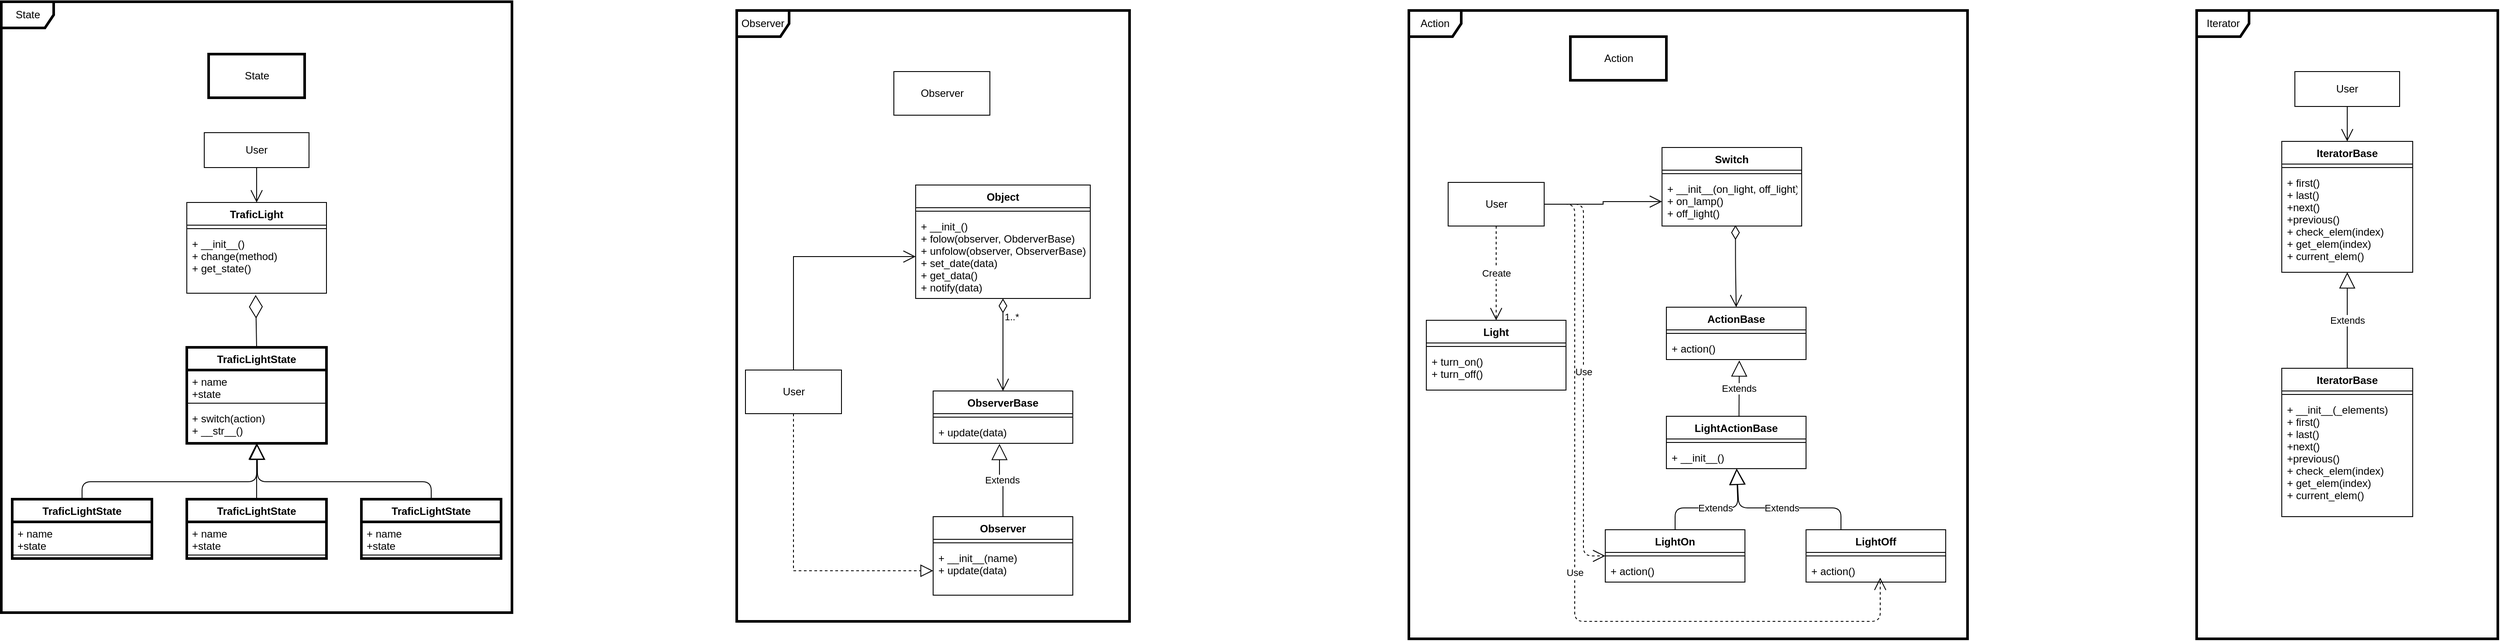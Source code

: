 <mxfile version="14.6.11" type="github">
  <diagram id="C5RBs43oDa-KdzZeNtuy" name="Page-1">
    <mxGraphModel dx="2310" dy="799" grid="1" gridSize="10" guides="1" tooltips="1" connect="1" arrows="1" fold="1" page="1" pageScale="1" pageWidth="827" pageHeight="1169" math="0" shadow="0">
      <root>
        <mxCell id="WIyWlLk6GJQsqaUBKTNV-0" />
        <mxCell id="WIyWlLk6GJQsqaUBKTNV-1" parent="WIyWlLk6GJQsqaUBKTNV-0" />
        <mxCell id="0SHu6hE-PkKvcGbJ-4ND-0" value="Observer" style="html=1;" vertex="1" parent="WIyWlLk6GJQsqaUBKTNV-1">
          <mxGeometry x="510" y="120" width="110" height="50" as="geometry" />
        </mxCell>
        <mxCell id="0SHu6hE-PkKvcGbJ-4ND-1" value="Object" style="swimlane;fontStyle=1;align=center;verticalAlign=top;childLayout=stackLayout;horizontal=1;startSize=26;horizontalStack=0;resizeParent=1;resizeParentMax=0;resizeLast=0;collapsible=1;marginBottom=0;" vertex="1" parent="WIyWlLk6GJQsqaUBKTNV-1">
          <mxGeometry x="535" y="250" width="200" height="130" as="geometry" />
        </mxCell>
        <mxCell id="0SHu6hE-PkKvcGbJ-4ND-2" value="" style="line;strokeWidth=1;fillColor=none;align=left;verticalAlign=middle;spacingTop=-1;spacingLeft=3;spacingRight=3;rotatable=0;labelPosition=right;points=[];portConstraint=eastwest;" vertex="1" parent="0SHu6hE-PkKvcGbJ-4ND-1">
          <mxGeometry y="26" width="200" height="8" as="geometry" />
        </mxCell>
        <mxCell id="0SHu6hE-PkKvcGbJ-4ND-3" value="+ __init_()&#xa;+ folow(observer, ObderverBase)&#xa;+ unfolow(observer, ObserverBase)&#xa;+ set_date(data)&#xa;+ get_data()&#xa;+ notify(data)" style="text;strokeColor=none;fillColor=none;align=left;verticalAlign=top;spacingLeft=4;spacingRight=4;overflow=hidden;rotatable=0;points=[[0,0.5],[1,0.5]];portConstraint=eastwest;" vertex="1" parent="0SHu6hE-PkKvcGbJ-4ND-1">
          <mxGeometry y="34" width="200" height="96" as="geometry" />
        </mxCell>
        <mxCell id="0SHu6hE-PkKvcGbJ-4ND-4" value="ObserverBase" style="swimlane;fontStyle=1;align=center;verticalAlign=top;childLayout=stackLayout;horizontal=1;startSize=26;horizontalStack=0;resizeParent=1;resizeParentMax=0;resizeLast=0;collapsible=1;marginBottom=0;" vertex="1" parent="WIyWlLk6GJQsqaUBKTNV-1">
          <mxGeometry x="555" y="486" width="160" height="60" as="geometry" />
        </mxCell>
        <mxCell id="0SHu6hE-PkKvcGbJ-4ND-5" value="" style="line;strokeWidth=1;fillColor=none;align=left;verticalAlign=middle;spacingTop=-1;spacingLeft=3;spacingRight=3;rotatable=0;labelPosition=right;points=[];portConstraint=eastwest;" vertex="1" parent="0SHu6hE-PkKvcGbJ-4ND-4">
          <mxGeometry y="26" width="160" height="8" as="geometry" />
        </mxCell>
        <mxCell id="0SHu6hE-PkKvcGbJ-4ND-6" value="+ update(data)" style="text;strokeColor=none;fillColor=none;align=left;verticalAlign=top;spacingLeft=4;spacingRight=4;overflow=hidden;rotatable=0;points=[[0,0.5],[1,0.5]];portConstraint=eastwest;" vertex="1" parent="0SHu6hE-PkKvcGbJ-4ND-4">
          <mxGeometry y="34" width="160" height="26" as="geometry" />
        </mxCell>
        <mxCell id="0SHu6hE-PkKvcGbJ-4ND-7" value="Observer" style="swimlane;fontStyle=1;align=center;verticalAlign=top;childLayout=stackLayout;horizontal=1;startSize=26;horizontalStack=0;resizeParent=1;resizeParentMax=0;resizeLast=0;collapsible=1;marginBottom=0;" vertex="1" parent="WIyWlLk6GJQsqaUBKTNV-1">
          <mxGeometry x="555" y="630" width="160" height="90" as="geometry" />
        </mxCell>
        <mxCell id="0SHu6hE-PkKvcGbJ-4ND-8" value="" style="line;strokeWidth=1;fillColor=none;align=left;verticalAlign=middle;spacingTop=-1;spacingLeft=3;spacingRight=3;rotatable=0;labelPosition=right;points=[];portConstraint=eastwest;" vertex="1" parent="0SHu6hE-PkKvcGbJ-4ND-7">
          <mxGeometry y="26" width="160" height="8" as="geometry" />
        </mxCell>
        <mxCell id="0SHu6hE-PkKvcGbJ-4ND-9" value="+ __init__(name)&#xa;+ update(data)" style="text;strokeColor=none;fillColor=none;align=left;verticalAlign=top;spacingLeft=4;spacingRight=4;overflow=hidden;rotatable=0;points=[[0,0.5],[1,0.5]];portConstraint=eastwest;" vertex="1" parent="0SHu6hE-PkKvcGbJ-4ND-7">
          <mxGeometry y="34" width="160" height="56" as="geometry" />
        </mxCell>
        <mxCell id="0SHu6hE-PkKvcGbJ-4ND-10" value="Extends" style="endArrow=block;endSize=16;endFill=0;html=1;rounded=0;edgeStyle=orthogonalEdgeStyle;entryX=0.475;entryY=1.022;entryDx=0;entryDy=0;entryPerimeter=0;exitX=0.5;exitY=0;exitDx=0;exitDy=0;" edge="1" parent="WIyWlLk6GJQsqaUBKTNV-1" source="0SHu6hE-PkKvcGbJ-4ND-7" target="0SHu6hE-PkKvcGbJ-4ND-6">
          <mxGeometry width="160" relative="1" as="geometry">
            <mxPoint x="375" y="610" as="sourcePoint" />
            <mxPoint x="535" y="610" as="targetPoint" />
          </mxGeometry>
        </mxCell>
        <mxCell id="0SHu6hE-PkKvcGbJ-4ND-12" value="" style="endArrow=open;endFill=1;endSize=12;html=1;rounded=0;edgeStyle=orthogonalEdgeStyle;exitX=0.5;exitY=0;exitDx=0;exitDy=0;" edge="1" parent="WIyWlLk6GJQsqaUBKTNV-1" target="0SHu6hE-PkKvcGbJ-4ND-3" source="0SHu6hE-PkKvcGbJ-4ND-14">
          <mxGeometry width="160" relative="1" as="geometry">
            <mxPoint x="400" y="460" as="sourcePoint" />
            <mxPoint x="235" y="490" as="targetPoint" />
          </mxGeometry>
        </mxCell>
        <mxCell id="0SHu6hE-PkKvcGbJ-4ND-13" value="" style="endArrow=block;dashed=1;endFill=0;endSize=12;html=1;rounded=0;edgeStyle=orthogonalEdgeStyle;entryX=0;entryY=0.5;entryDx=0;entryDy=0;exitX=0.5;exitY=1;exitDx=0;exitDy=0;" edge="1" parent="WIyWlLk6GJQsqaUBKTNV-1" target="0SHu6hE-PkKvcGbJ-4ND-9" source="0SHu6hE-PkKvcGbJ-4ND-14">
          <mxGeometry width="160" relative="1" as="geometry">
            <mxPoint x="400" y="500" as="sourcePoint" />
            <mxPoint x="235" y="490" as="targetPoint" />
          </mxGeometry>
        </mxCell>
        <mxCell id="0SHu6hE-PkKvcGbJ-4ND-14" value="User" style="html=1;" vertex="1" parent="WIyWlLk6GJQsqaUBKTNV-1">
          <mxGeometry x="340" y="462" width="110" height="50" as="geometry" />
        </mxCell>
        <mxCell id="0SHu6hE-PkKvcGbJ-4ND-16" value="1..*" style="endArrow=open;html=1;endSize=12;startArrow=diamondThin;startSize=14;startFill=0;edgeStyle=orthogonalEdgeStyle;align=left;verticalAlign=bottom;entryX=0.5;entryY=0;entryDx=0;entryDy=0;exitX=0.5;exitY=1;exitDx=0;exitDy=0;exitPerimeter=0;" edge="1" parent="WIyWlLk6GJQsqaUBKTNV-1" source="0SHu6hE-PkKvcGbJ-4ND-3" target="0SHu6hE-PkKvcGbJ-4ND-4">
          <mxGeometry x="-0.434" relative="1" as="geometry">
            <mxPoint x="460" y="420" as="sourcePoint" />
            <mxPoint x="620" y="420" as="targetPoint" />
            <mxPoint as="offset" />
          </mxGeometry>
        </mxCell>
        <mxCell id="0SHu6hE-PkKvcGbJ-4ND-17" value="Observer" style="shape=umlFrame;whiteSpace=wrap;html=1;strokeWidth=3;" vertex="1" parent="WIyWlLk6GJQsqaUBKTNV-1">
          <mxGeometry x="330" y="50" width="450" height="700" as="geometry" />
        </mxCell>
        <mxCell id="0SHu6hE-PkKvcGbJ-4ND-19" value="Light" style="swimlane;fontStyle=1;align=center;verticalAlign=top;childLayout=stackLayout;horizontal=1;startSize=26;horizontalStack=0;resizeParent=1;resizeParentMax=0;resizeLast=0;collapsible=1;marginBottom=0;" vertex="1" parent="WIyWlLk6GJQsqaUBKTNV-1">
          <mxGeometry x="1120" y="405" width="160" height="80" as="geometry" />
        </mxCell>
        <mxCell id="0SHu6hE-PkKvcGbJ-4ND-20" value="" style="line;strokeWidth=1;fillColor=none;align=left;verticalAlign=middle;spacingTop=-1;spacingLeft=3;spacingRight=3;rotatable=0;labelPosition=right;points=[];portConstraint=eastwest;" vertex="1" parent="0SHu6hE-PkKvcGbJ-4ND-19">
          <mxGeometry y="26" width="160" height="8" as="geometry" />
        </mxCell>
        <mxCell id="0SHu6hE-PkKvcGbJ-4ND-21" value="+ turn_on()&#xa;+ turn_off()" style="text;strokeColor=none;fillColor=none;align=left;verticalAlign=top;spacingLeft=4;spacingRight=4;overflow=hidden;rotatable=0;points=[[0,0.5],[1,0.5]];portConstraint=eastwest;" vertex="1" parent="0SHu6hE-PkKvcGbJ-4ND-19">
          <mxGeometry y="34" width="160" height="46" as="geometry" />
        </mxCell>
        <mxCell id="0SHu6hE-PkKvcGbJ-4ND-22" value="ActionBase" style="swimlane;fontStyle=1;align=center;verticalAlign=top;childLayout=stackLayout;horizontal=1;startSize=26;horizontalStack=0;resizeParent=1;resizeParentMax=0;resizeLast=0;collapsible=1;marginBottom=0;" vertex="1" parent="WIyWlLk6GJQsqaUBKTNV-1">
          <mxGeometry x="1395" y="390" width="160" height="60" as="geometry" />
        </mxCell>
        <mxCell id="0SHu6hE-PkKvcGbJ-4ND-23" value="" style="line;strokeWidth=1;fillColor=none;align=left;verticalAlign=middle;spacingTop=-1;spacingLeft=3;spacingRight=3;rotatable=0;labelPosition=right;points=[];portConstraint=eastwest;" vertex="1" parent="0SHu6hE-PkKvcGbJ-4ND-22">
          <mxGeometry y="26" width="160" height="8" as="geometry" />
        </mxCell>
        <mxCell id="0SHu6hE-PkKvcGbJ-4ND-24" value="+ action()" style="text;strokeColor=none;fillColor=none;align=left;verticalAlign=top;spacingLeft=4;spacingRight=4;overflow=hidden;rotatable=0;points=[[0,0.5],[1,0.5]];portConstraint=eastwest;" vertex="1" parent="0SHu6hE-PkKvcGbJ-4ND-22">
          <mxGeometry y="34" width="160" height="26" as="geometry" />
        </mxCell>
        <mxCell id="0SHu6hE-PkKvcGbJ-4ND-25" value="LightOn" style="swimlane;fontStyle=1;align=center;verticalAlign=top;childLayout=stackLayout;horizontal=1;startSize=26;horizontalStack=0;resizeParent=1;resizeParentMax=0;resizeLast=0;collapsible=1;marginBottom=0;" vertex="1" parent="WIyWlLk6GJQsqaUBKTNV-1">
          <mxGeometry x="1325" y="645" width="160" height="60" as="geometry" />
        </mxCell>
        <mxCell id="0SHu6hE-PkKvcGbJ-4ND-26" value="" style="line;strokeWidth=1;fillColor=none;align=left;verticalAlign=middle;spacingTop=-1;spacingLeft=3;spacingRight=3;rotatable=0;labelPosition=right;points=[];portConstraint=eastwest;" vertex="1" parent="0SHu6hE-PkKvcGbJ-4ND-25">
          <mxGeometry y="26" width="160" height="8" as="geometry" />
        </mxCell>
        <mxCell id="0SHu6hE-PkKvcGbJ-4ND-27" value="+ action()" style="text;strokeColor=none;fillColor=none;align=left;verticalAlign=top;spacingLeft=4;spacingRight=4;overflow=hidden;rotatable=0;points=[[0,0.5],[1,0.5]];portConstraint=eastwest;" vertex="1" parent="0SHu6hE-PkKvcGbJ-4ND-25">
          <mxGeometry y="34" width="160" height="26" as="geometry" />
        </mxCell>
        <mxCell id="0SHu6hE-PkKvcGbJ-4ND-28" value="LightOff" style="swimlane;fontStyle=1;align=center;verticalAlign=top;childLayout=stackLayout;horizontal=1;startSize=26;horizontalStack=0;resizeParent=1;resizeParentMax=0;resizeLast=0;collapsible=1;marginBottom=0;" vertex="1" parent="WIyWlLk6GJQsqaUBKTNV-1">
          <mxGeometry x="1555" y="645" width="160" height="60" as="geometry" />
        </mxCell>
        <mxCell id="0SHu6hE-PkKvcGbJ-4ND-29" value="" style="line;strokeWidth=1;fillColor=none;align=left;verticalAlign=middle;spacingTop=-1;spacingLeft=3;spacingRight=3;rotatable=0;labelPosition=right;points=[];portConstraint=eastwest;" vertex="1" parent="0SHu6hE-PkKvcGbJ-4ND-28">
          <mxGeometry y="26" width="160" height="8" as="geometry" />
        </mxCell>
        <mxCell id="0SHu6hE-PkKvcGbJ-4ND-30" value="+ action()" style="text;strokeColor=none;fillColor=none;align=left;verticalAlign=top;spacingLeft=4;spacingRight=4;overflow=hidden;rotatable=0;points=[[0,0.5],[1,0.5]];portConstraint=eastwest;" vertex="1" parent="0SHu6hE-PkKvcGbJ-4ND-28">
          <mxGeometry y="34" width="160" height="26" as="geometry" />
        </mxCell>
        <mxCell id="0SHu6hE-PkKvcGbJ-4ND-31" value="LightActionBase" style="swimlane;fontStyle=1;align=center;verticalAlign=top;childLayout=stackLayout;horizontal=1;startSize=26;horizontalStack=0;resizeParent=1;resizeParentMax=0;resizeLast=0;collapsible=1;marginBottom=0;" vertex="1" parent="WIyWlLk6GJQsqaUBKTNV-1">
          <mxGeometry x="1395" y="515" width="160" height="60" as="geometry" />
        </mxCell>
        <mxCell id="0SHu6hE-PkKvcGbJ-4ND-32" value="" style="line;strokeWidth=1;fillColor=none;align=left;verticalAlign=middle;spacingTop=-1;spacingLeft=3;spacingRight=3;rotatable=0;labelPosition=right;points=[];portConstraint=eastwest;" vertex="1" parent="0SHu6hE-PkKvcGbJ-4ND-31">
          <mxGeometry y="26" width="160" height="8" as="geometry" />
        </mxCell>
        <mxCell id="0SHu6hE-PkKvcGbJ-4ND-33" value="+ __init__()" style="text;strokeColor=none;fillColor=none;align=left;verticalAlign=top;spacingLeft=4;spacingRight=4;overflow=hidden;rotatable=0;points=[[0,0.5],[1,0.5]];portConstraint=eastwest;" vertex="1" parent="0SHu6hE-PkKvcGbJ-4ND-31">
          <mxGeometry y="34" width="160" height="26" as="geometry" />
        </mxCell>
        <mxCell id="0SHu6hE-PkKvcGbJ-4ND-34" value="Switch" style="swimlane;fontStyle=1;align=center;verticalAlign=top;childLayout=stackLayout;horizontal=1;startSize=26;horizontalStack=0;resizeParent=1;resizeParentMax=0;resizeLast=0;collapsible=1;marginBottom=0;" vertex="1" parent="WIyWlLk6GJQsqaUBKTNV-1">
          <mxGeometry x="1390" y="207" width="160" height="90" as="geometry" />
        </mxCell>
        <mxCell id="0SHu6hE-PkKvcGbJ-4ND-35" value="" style="line;strokeWidth=1;fillColor=none;align=left;verticalAlign=middle;spacingTop=-1;spacingLeft=3;spacingRight=3;rotatable=0;labelPosition=right;points=[];portConstraint=eastwest;" vertex="1" parent="0SHu6hE-PkKvcGbJ-4ND-34">
          <mxGeometry y="26" width="160" height="8" as="geometry" />
        </mxCell>
        <mxCell id="0SHu6hE-PkKvcGbJ-4ND-36" value="+ __init__(on_light, off_light)&#xa;+ on_lamp()&#xa;+ off_light()" style="text;strokeColor=none;fillColor=none;align=left;verticalAlign=top;spacingLeft=4;spacingRight=4;overflow=hidden;rotatable=0;points=[[0,0.5],[1,0.5]];portConstraint=eastwest;" vertex="1" parent="0SHu6hE-PkKvcGbJ-4ND-34">
          <mxGeometry y="34" width="160" height="56" as="geometry" />
        </mxCell>
        <mxCell id="0SHu6hE-PkKvcGbJ-4ND-37" value="User" style="html=1;" vertex="1" parent="WIyWlLk6GJQsqaUBKTNV-1">
          <mxGeometry x="1145" y="247" width="110" height="50" as="geometry" />
        </mxCell>
        <mxCell id="0SHu6hE-PkKvcGbJ-4ND-42" value="" style="endArrow=open;endFill=1;endSize=12;html=1;rounded=0;edgeStyle=orthogonalEdgeStyle;" edge="1" parent="WIyWlLk6GJQsqaUBKTNV-1" source="0SHu6hE-PkKvcGbJ-4ND-37" target="0SHu6hE-PkKvcGbJ-4ND-36">
          <mxGeometry width="160" relative="1" as="geometry">
            <mxPoint x="1255" y="275" as="sourcePoint" />
            <mxPoint x="1395" y="275" as="targetPoint" />
          </mxGeometry>
        </mxCell>
        <mxCell id="0SHu6hE-PkKvcGbJ-4ND-46" value="" style="endArrow=open;html=1;endSize=12;startArrow=diamondThin;startSize=14;startFill=0;edgeStyle=orthogonalEdgeStyle;align=left;verticalAlign=bottom;entryX=0.5;entryY=0;entryDx=0;entryDy=0;exitX=0.526;exitY=0.982;exitDx=0;exitDy=0;exitPerimeter=0;" edge="1" parent="WIyWlLk6GJQsqaUBKTNV-1" source="0SHu6hE-PkKvcGbJ-4ND-36" target="0SHu6hE-PkKvcGbJ-4ND-22">
          <mxGeometry x="-1" y="3" relative="1" as="geometry">
            <mxPoint x="1420" y="330" as="sourcePoint" />
            <mxPoint x="1580" y="330" as="targetPoint" />
            <Array as="points" />
          </mxGeometry>
        </mxCell>
        <mxCell id="0SHu6hE-PkKvcGbJ-4ND-47" value="Use" style="endArrow=open;endSize=12;dashed=1;html=1;exitX=1;exitY=0.5;exitDx=0;exitDy=0;entryX=0;entryY=0.5;entryDx=0;entryDy=0;" edge="1" parent="WIyWlLk6GJQsqaUBKTNV-1" source="0SHu6hE-PkKvcGbJ-4ND-37" target="0SHu6hE-PkKvcGbJ-4ND-25">
          <mxGeometry width="160" relative="1" as="geometry">
            <mxPoint x="1290" y="510" as="sourcePoint" />
            <mxPoint x="1450" y="510" as="targetPoint" />
            <Array as="points">
              <mxPoint x="1300" y="272" />
              <mxPoint x="1300" y="675" />
            </Array>
          </mxGeometry>
        </mxCell>
        <mxCell id="0SHu6hE-PkKvcGbJ-4ND-48" value="Use" style="endArrow=open;endSize=12;dashed=1;html=1;exitX=1;exitY=0.5;exitDx=0;exitDy=0;entryX=0.531;entryY=0.808;entryDx=0;entryDy=0;entryPerimeter=0;" edge="1" parent="WIyWlLk6GJQsqaUBKTNV-1" source="0SHu6hE-PkKvcGbJ-4ND-37" target="0SHu6hE-PkKvcGbJ-4ND-30">
          <mxGeometry width="160" relative="1" as="geometry">
            <mxPoint x="1290" y="510" as="sourcePoint" />
            <mxPoint x="1450" y="510" as="targetPoint" />
            <Array as="points">
              <mxPoint x="1290" y="272" />
              <mxPoint x="1290" y="750" />
              <mxPoint x="1640" y="750" />
            </Array>
          </mxGeometry>
        </mxCell>
        <mxCell id="0SHu6hE-PkKvcGbJ-4ND-49" value="Create" style="endArrow=open;endSize=12;dashed=1;html=1;exitX=0.5;exitY=1;exitDx=0;exitDy=0;" edge="1" parent="WIyWlLk6GJQsqaUBKTNV-1" source="0SHu6hE-PkKvcGbJ-4ND-37" target="0SHu6hE-PkKvcGbJ-4ND-19">
          <mxGeometry width="160" relative="1" as="geometry">
            <mxPoint x="1290" y="510" as="sourcePoint" />
            <mxPoint x="1450" y="510" as="targetPoint" />
          </mxGeometry>
        </mxCell>
        <mxCell id="0SHu6hE-PkKvcGbJ-4ND-50" value="Extends" style="endArrow=block;endSize=16;endFill=0;html=1;exitX=0.5;exitY=0;exitDx=0;exitDy=0;" edge="1" parent="WIyWlLk6GJQsqaUBKTNV-1" source="0SHu6hE-PkKvcGbJ-4ND-25" target="0SHu6hE-PkKvcGbJ-4ND-33">
          <mxGeometry width="160" relative="1" as="geometry">
            <mxPoint x="1290" y="510" as="sourcePoint" />
            <mxPoint x="1450" y="510" as="targetPoint" />
            <Array as="points">
              <mxPoint x="1405" y="620" />
              <mxPoint x="1477" y="620" />
            </Array>
          </mxGeometry>
        </mxCell>
        <mxCell id="0SHu6hE-PkKvcGbJ-4ND-51" value="Extends" style="endArrow=block;endSize=16;endFill=0;html=1;exitX=0.25;exitY=0;exitDx=0;exitDy=0;" edge="1" parent="WIyWlLk6GJQsqaUBKTNV-1" source="0SHu6hE-PkKvcGbJ-4ND-28" target="0SHu6hE-PkKvcGbJ-4ND-33">
          <mxGeometry width="160" relative="1" as="geometry">
            <mxPoint x="1415" y="655" as="sourcePoint" />
            <mxPoint x="1491.56" y="586.144" as="targetPoint" />
            <Array as="points">
              <mxPoint x="1595" y="620" />
              <mxPoint x="1478" y="620" />
            </Array>
          </mxGeometry>
        </mxCell>
        <mxCell id="0SHu6hE-PkKvcGbJ-4ND-53" value="Extends" style="endArrow=block;endSize=16;endFill=0;html=1;entryX=0.522;entryY=1.037;entryDx=0;entryDy=0;entryPerimeter=0;exitX=0.52;exitY=0.01;exitDx=0;exitDy=0;exitPerimeter=0;" edge="1" parent="WIyWlLk6GJQsqaUBKTNV-1" source="0SHu6hE-PkKvcGbJ-4ND-31" target="0SHu6hE-PkKvcGbJ-4ND-24">
          <mxGeometry width="160" relative="1" as="geometry">
            <mxPoint x="1400" y="550" as="sourcePoint" />
            <mxPoint x="1560" y="550" as="targetPoint" />
          </mxGeometry>
        </mxCell>
        <mxCell id="0SHu6hE-PkKvcGbJ-4ND-54" value="Action" style="html=1;strokeWidth=3;" vertex="1" parent="WIyWlLk6GJQsqaUBKTNV-1">
          <mxGeometry x="1285" y="80" width="110" height="50" as="geometry" />
        </mxCell>
        <mxCell id="0SHu6hE-PkKvcGbJ-4ND-55" value="Action" style="shape=umlFrame;whiteSpace=wrap;html=1;strokeWidth=3;" vertex="1" parent="WIyWlLk6GJQsqaUBKTNV-1">
          <mxGeometry x="1100" y="50" width="640" height="720" as="geometry" />
        </mxCell>
        <mxCell id="0SHu6hE-PkKvcGbJ-4ND-56" value="IteratorBase" style="swimlane;fontStyle=1;align=center;verticalAlign=top;childLayout=stackLayout;horizontal=1;startSize=26;horizontalStack=0;resizeParent=1;resizeParentMax=0;resizeLast=0;collapsible=1;marginBottom=0;" vertex="1" parent="WIyWlLk6GJQsqaUBKTNV-1">
          <mxGeometry x="2100" y="200" width="150" height="150" as="geometry" />
        </mxCell>
        <mxCell id="0SHu6hE-PkKvcGbJ-4ND-57" value="" style="line;strokeWidth=1;fillColor=none;align=left;verticalAlign=middle;spacingTop=-1;spacingLeft=3;spacingRight=3;rotatable=0;labelPosition=right;points=[];portConstraint=eastwest;" vertex="1" parent="0SHu6hE-PkKvcGbJ-4ND-56">
          <mxGeometry y="26" width="150" height="8" as="geometry" />
        </mxCell>
        <mxCell id="0SHu6hE-PkKvcGbJ-4ND-58" value="+ first()&#xa;+ last()&#xa;+next()&#xa;+previous()&#xa;+ check_elem(index)&#xa;+ get_elem(index)&#xa;+ current_elem()" style="text;strokeColor=none;fillColor=none;align=left;verticalAlign=top;spacingLeft=4;spacingRight=4;overflow=hidden;rotatable=0;points=[[0,0.5],[1,0.5]];portConstraint=eastwest;" vertex="1" parent="0SHu6hE-PkKvcGbJ-4ND-56">
          <mxGeometry y="34" width="150" height="116" as="geometry" />
        </mxCell>
        <mxCell id="0SHu6hE-PkKvcGbJ-4ND-59" value="IteratorBase" style="swimlane;fontStyle=1;align=center;verticalAlign=top;childLayout=stackLayout;horizontal=1;startSize=26;horizontalStack=0;resizeParent=1;resizeParentMax=0;resizeLast=0;collapsible=1;marginBottom=0;" vertex="1" parent="WIyWlLk6GJQsqaUBKTNV-1">
          <mxGeometry x="2100" y="460" width="150" height="170" as="geometry" />
        </mxCell>
        <mxCell id="0SHu6hE-PkKvcGbJ-4ND-60" value="" style="line;strokeWidth=1;fillColor=none;align=left;verticalAlign=middle;spacingTop=-1;spacingLeft=3;spacingRight=3;rotatable=0;labelPosition=right;points=[];portConstraint=eastwest;" vertex="1" parent="0SHu6hE-PkKvcGbJ-4ND-59">
          <mxGeometry y="26" width="150" height="8" as="geometry" />
        </mxCell>
        <mxCell id="0SHu6hE-PkKvcGbJ-4ND-61" value="+ __init__(_elements)&#xa;+ first()&#xa;+ last()&#xa;+next()&#xa;+previous()&#xa;+ check_elem(index)&#xa;+ get_elem(index)&#xa;+ current_elem()" style="text;strokeColor=none;fillColor=none;align=left;verticalAlign=top;spacingLeft=4;spacingRight=4;overflow=hidden;rotatable=0;points=[[0,0.5],[1,0.5]];portConstraint=eastwest;" vertex="1" parent="0SHu6hE-PkKvcGbJ-4ND-59">
          <mxGeometry y="34" width="150" height="136" as="geometry" />
        </mxCell>
        <mxCell id="0SHu6hE-PkKvcGbJ-4ND-62" value="Extends" style="endArrow=block;endSize=16;endFill=0;html=1;exitX=0.5;exitY=0;exitDx=0;exitDy=0;" edge="1" parent="WIyWlLk6GJQsqaUBKTNV-1" source="0SHu6hE-PkKvcGbJ-4ND-59" target="0SHu6hE-PkKvcGbJ-4ND-58">
          <mxGeometry width="160" relative="1" as="geometry">
            <mxPoint x="2000" y="580" as="sourcePoint" />
            <mxPoint x="2160" y="580" as="targetPoint" />
          </mxGeometry>
        </mxCell>
        <mxCell id="0SHu6hE-PkKvcGbJ-4ND-63" value="User" style="rounded=0;whiteSpace=wrap;html=1;" vertex="1" parent="WIyWlLk6GJQsqaUBKTNV-1">
          <mxGeometry x="2115" y="120" width="120" height="40" as="geometry" />
        </mxCell>
        <mxCell id="0SHu6hE-PkKvcGbJ-4ND-64" value="" style="endArrow=open;endFill=1;endSize=12;html=1;rounded=0;edgeStyle=orthogonalEdgeStyle;exitX=0.5;exitY=1;exitDx=0;exitDy=0;" edge="1" parent="WIyWlLk6GJQsqaUBKTNV-1" source="0SHu6hE-PkKvcGbJ-4ND-63" target="0SHu6hE-PkKvcGbJ-4ND-56">
          <mxGeometry width="160" relative="1" as="geometry">
            <mxPoint x="1980" y="510" as="sourcePoint" />
            <mxPoint x="2140" y="510" as="targetPoint" />
          </mxGeometry>
        </mxCell>
        <mxCell id="0SHu6hE-PkKvcGbJ-4ND-65" value="Iterator" style="shape=umlFrame;whiteSpace=wrap;html=1;strokeWidth=3;" vertex="1" parent="WIyWlLk6GJQsqaUBKTNV-1">
          <mxGeometry x="2002.5" y="50" width="345" height="720" as="geometry" />
        </mxCell>
        <mxCell id="0SHu6hE-PkKvcGbJ-4ND-78" value="TraficLight" style="swimlane;fontStyle=1;align=center;verticalAlign=top;childLayout=stackLayout;horizontal=1;startSize=26;horizontalStack=0;resizeParent=1;resizeParentMax=0;resizeLast=0;collapsible=1;marginBottom=0;" vertex="1" parent="WIyWlLk6GJQsqaUBKTNV-1">
          <mxGeometry x="-300" y="270" width="160" height="104" as="geometry" />
        </mxCell>
        <mxCell id="0SHu6hE-PkKvcGbJ-4ND-80" value="" style="line;strokeWidth=1;fillColor=none;align=left;verticalAlign=middle;spacingTop=-1;spacingLeft=3;spacingRight=3;rotatable=0;labelPosition=right;points=[];portConstraint=eastwest;" vertex="1" parent="0SHu6hE-PkKvcGbJ-4ND-78">
          <mxGeometry y="26" width="160" height="8" as="geometry" />
        </mxCell>
        <mxCell id="0SHu6hE-PkKvcGbJ-4ND-81" value="+ __init__()&#xa;+ change(method)&#xa;+ get_state()" style="text;strokeColor=none;fillColor=none;align=left;verticalAlign=top;spacingLeft=4;spacingRight=4;overflow=hidden;rotatable=0;points=[[0,0.5],[1,0.5]];portConstraint=eastwest;" vertex="1" parent="0SHu6hE-PkKvcGbJ-4ND-78">
          <mxGeometry y="34" width="160" height="70" as="geometry" />
        </mxCell>
        <mxCell id="0SHu6hE-PkKvcGbJ-4ND-87" value="User" style="rounded=0;whiteSpace=wrap;html=1;" vertex="1" parent="WIyWlLk6GJQsqaUBKTNV-1">
          <mxGeometry x="-280" y="190" width="120" height="40" as="geometry" />
        </mxCell>
        <mxCell id="0SHu6hE-PkKvcGbJ-4ND-88" value="" style="endArrow=open;endFill=1;endSize=12;html=1;rounded=0;edgeStyle=orthogonalEdgeStyle;exitX=0.5;exitY=1;exitDx=0;exitDy=0;entryX=0.5;entryY=0;entryDx=0;entryDy=0;" edge="1" parent="WIyWlLk6GJQsqaUBKTNV-1" source="0SHu6hE-PkKvcGbJ-4ND-87" target="0SHu6hE-PkKvcGbJ-4ND-78">
          <mxGeometry width="160" relative="1" as="geometry">
            <mxPoint x="-340" y="360" as="sourcePoint" />
            <mxPoint x="-180" y="360" as="targetPoint" />
          </mxGeometry>
        </mxCell>
        <mxCell id="0SHu6hE-PkKvcGbJ-4ND-89" value="State" style="html=1;strokeWidth=3;" vertex="1" parent="WIyWlLk6GJQsqaUBKTNV-1">
          <mxGeometry x="-275" y="100" width="110" height="50" as="geometry" />
        </mxCell>
        <mxCell id="0SHu6hE-PkKvcGbJ-4ND-91" value="TraficLightState" style="swimlane;fontStyle=1;align=center;verticalAlign=top;childLayout=stackLayout;horizontal=1;startSize=26;horizontalStack=0;resizeParent=1;resizeParentMax=0;resizeLast=0;collapsible=1;marginBottom=0;strokeWidth=3;" vertex="1" parent="WIyWlLk6GJQsqaUBKTNV-1">
          <mxGeometry x="-300" y="436" width="160" height="110" as="geometry" />
        </mxCell>
        <mxCell id="0SHu6hE-PkKvcGbJ-4ND-92" value="+ name&#xa;+state" style="text;strokeColor=none;fillColor=none;align=left;verticalAlign=top;spacingLeft=4;spacingRight=4;overflow=hidden;rotatable=0;points=[[0,0.5],[1,0.5]];portConstraint=eastwest;" vertex="1" parent="0SHu6hE-PkKvcGbJ-4ND-91">
          <mxGeometry y="26" width="160" height="34" as="geometry" />
        </mxCell>
        <mxCell id="0SHu6hE-PkKvcGbJ-4ND-93" value="" style="line;strokeWidth=1;fillColor=none;align=left;verticalAlign=middle;spacingTop=-1;spacingLeft=3;spacingRight=3;rotatable=0;labelPosition=right;points=[];portConstraint=eastwest;" vertex="1" parent="0SHu6hE-PkKvcGbJ-4ND-91">
          <mxGeometry y="60" width="160" height="8" as="geometry" />
        </mxCell>
        <mxCell id="0SHu6hE-PkKvcGbJ-4ND-94" value="+ switch(action)&#xa;+ __str__()" style="text;strokeColor=none;fillColor=none;align=left;verticalAlign=top;spacingLeft=4;spacingRight=4;overflow=hidden;rotatable=0;points=[[0,0.5],[1,0.5]];portConstraint=eastwest;" vertex="1" parent="0SHu6hE-PkKvcGbJ-4ND-91">
          <mxGeometry y="68" width="160" height="42" as="geometry" />
        </mxCell>
        <mxCell id="0SHu6hE-PkKvcGbJ-4ND-95" value="TraficLightState" style="swimlane;fontStyle=1;align=center;verticalAlign=top;childLayout=stackLayout;horizontal=1;startSize=26;horizontalStack=0;resizeParent=1;resizeParentMax=0;resizeLast=0;collapsible=1;marginBottom=0;strokeWidth=3;" vertex="1" parent="WIyWlLk6GJQsqaUBKTNV-1">
          <mxGeometry x="-100" y="610" width="160" height="68" as="geometry" />
        </mxCell>
        <mxCell id="0SHu6hE-PkKvcGbJ-4ND-96" value="+ name&#xa;+state" style="text;strokeColor=none;fillColor=none;align=left;verticalAlign=top;spacingLeft=4;spacingRight=4;overflow=hidden;rotatable=0;points=[[0,0.5],[1,0.5]];portConstraint=eastwest;" vertex="1" parent="0SHu6hE-PkKvcGbJ-4ND-95">
          <mxGeometry y="26" width="160" height="34" as="geometry" />
        </mxCell>
        <mxCell id="0SHu6hE-PkKvcGbJ-4ND-97" value="" style="line;strokeWidth=1;fillColor=none;align=left;verticalAlign=middle;spacingTop=-1;spacingLeft=3;spacingRight=3;rotatable=0;labelPosition=right;points=[];portConstraint=eastwest;" vertex="1" parent="0SHu6hE-PkKvcGbJ-4ND-95">
          <mxGeometry y="60" width="160" height="8" as="geometry" />
        </mxCell>
        <mxCell id="0SHu6hE-PkKvcGbJ-4ND-99" value="TraficLightState" style="swimlane;fontStyle=1;align=center;verticalAlign=top;childLayout=stackLayout;horizontal=1;startSize=26;horizontalStack=0;resizeParent=1;resizeParentMax=0;resizeLast=0;collapsible=1;marginBottom=0;strokeWidth=3;" vertex="1" parent="WIyWlLk6GJQsqaUBKTNV-1">
          <mxGeometry x="-300" y="610" width="160" height="68" as="geometry" />
        </mxCell>
        <mxCell id="0SHu6hE-PkKvcGbJ-4ND-100" value="+ name&#xa;+state" style="text;strokeColor=none;fillColor=none;align=left;verticalAlign=top;spacingLeft=4;spacingRight=4;overflow=hidden;rotatable=0;points=[[0,0.5],[1,0.5]];portConstraint=eastwest;" vertex="1" parent="0SHu6hE-PkKvcGbJ-4ND-99">
          <mxGeometry y="26" width="160" height="34" as="geometry" />
        </mxCell>
        <mxCell id="0SHu6hE-PkKvcGbJ-4ND-101" value="" style="line;strokeWidth=1;fillColor=none;align=left;verticalAlign=middle;spacingTop=-1;spacingLeft=3;spacingRight=3;rotatable=0;labelPosition=right;points=[];portConstraint=eastwest;" vertex="1" parent="0SHu6hE-PkKvcGbJ-4ND-99">
          <mxGeometry y="60" width="160" height="8" as="geometry" />
        </mxCell>
        <mxCell id="0SHu6hE-PkKvcGbJ-4ND-103" value="TraficLightState" style="swimlane;fontStyle=1;align=center;verticalAlign=top;childLayout=stackLayout;horizontal=1;startSize=26;horizontalStack=0;resizeParent=1;resizeParentMax=0;resizeLast=0;collapsible=1;marginBottom=0;strokeWidth=3;" vertex="1" parent="WIyWlLk6GJQsqaUBKTNV-1">
          <mxGeometry x="-500" y="610" width="160" height="68" as="geometry" />
        </mxCell>
        <mxCell id="0SHu6hE-PkKvcGbJ-4ND-104" value="+ name&#xa;+state" style="text;strokeColor=none;fillColor=none;align=left;verticalAlign=top;spacingLeft=4;spacingRight=4;overflow=hidden;rotatable=0;points=[[0,0.5],[1,0.5]];portConstraint=eastwest;" vertex="1" parent="0SHu6hE-PkKvcGbJ-4ND-103">
          <mxGeometry y="26" width="160" height="34" as="geometry" />
        </mxCell>
        <mxCell id="0SHu6hE-PkKvcGbJ-4ND-105" value="" style="line;strokeWidth=1;fillColor=none;align=left;verticalAlign=middle;spacingTop=-1;spacingLeft=3;spacingRight=3;rotatable=0;labelPosition=right;points=[];portConstraint=eastwest;" vertex="1" parent="0SHu6hE-PkKvcGbJ-4ND-103">
          <mxGeometry y="60" width="160" height="8" as="geometry" />
        </mxCell>
        <mxCell id="0SHu6hE-PkKvcGbJ-4ND-107" value="" style="endArrow=diamondThin;endFill=0;endSize=24;html=1;entryX=0.493;entryY=1.029;entryDx=0;entryDy=0;entryPerimeter=0;exitX=0.5;exitY=0;exitDx=0;exitDy=0;" edge="1" parent="WIyWlLk6GJQsqaUBKTNV-1" source="0SHu6hE-PkKvcGbJ-4ND-91" target="0SHu6hE-PkKvcGbJ-4ND-81">
          <mxGeometry width="160" relative="1" as="geometry">
            <mxPoint x="-290" y="420" as="sourcePoint" />
            <mxPoint x="-130" y="420" as="targetPoint" />
          </mxGeometry>
        </mxCell>
        <mxCell id="0SHu6hE-PkKvcGbJ-4ND-109" value="" style="endArrow=block;endSize=16;endFill=0;html=1;exitX=0.5;exitY=0;exitDx=0;exitDy=0;entryX=0.5;entryY=1;entryDx=0;entryDy=0;" edge="1" parent="WIyWlLk6GJQsqaUBKTNV-1" source="0SHu6hE-PkKvcGbJ-4ND-103" target="0SHu6hE-PkKvcGbJ-4ND-91">
          <mxGeometry width="160" relative="1" as="geometry">
            <mxPoint x="-230" y="570" as="sourcePoint" />
            <mxPoint x="-70" y="570" as="targetPoint" />
            <Array as="points">
              <mxPoint x="-420" y="590" />
              <mxPoint x="-220" y="590" />
            </Array>
          </mxGeometry>
        </mxCell>
        <mxCell id="0SHu6hE-PkKvcGbJ-4ND-110" value="" style="endArrow=block;endSize=16;endFill=0;html=1;exitX=0.5;exitY=0;exitDx=0;exitDy=0;entryX=0.5;entryY=1;entryDx=0;entryDy=0;" edge="1" parent="WIyWlLk6GJQsqaUBKTNV-1" source="0SHu6hE-PkKvcGbJ-4ND-99" target="0SHu6hE-PkKvcGbJ-4ND-91">
          <mxGeometry width="160" relative="1" as="geometry">
            <mxPoint x="-410" y="620.0" as="sourcePoint" />
            <mxPoint x="-210" y="556.0" as="targetPoint" />
          </mxGeometry>
        </mxCell>
        <mxCell id="0SHu6hE-PkKvcGbJ-4ND-111" value="" style="endArrow=block;endSize=16;endFill=0;html=1;exitX=0.5;exitY=0;exitDx=0;exitDy=0;entryX=0.504;entryY=1.01;entryDx=0;entryDy=0;entryPerimeter=0;" edge="1" parent="WIyWlLk6GJQsqaUBKTNV-1" source="0SHu6hE-PkKvcGbJ-4ND-95" target="0SHu6hE-PkKvcGbJ-4ND-94">
          <mxGeometry width="160" relative="1" as="geometry">
            <mxPoint x="-400" y="630.0" as="sourcePoint" />
            <mxPoint x="-200" y="566.0" as="targetPoint" />
            <Array as="points">
              <mxPoint x="-20" y="590" />
              <mxPoint x="-219" y="590" />
            </Array>
          </mxGeometry>
        </mxCell>
        <mxCell id="0SHu6hE-PkKvcGbJ-4ND-112" value="State" style="shape=umlFrame;whiteSpace=wrap;html=1;strokeWidth=3;" vertex="1" parent="WIyWlLk6GJQsqaUBKTNV-1">
          <mxGeometry x="-512.5" y="40" width="585" height="700" as="geometry" />
        </mxCell>
      </root>
    </mxGraphModel>
  </diagram>
</mxfile>
